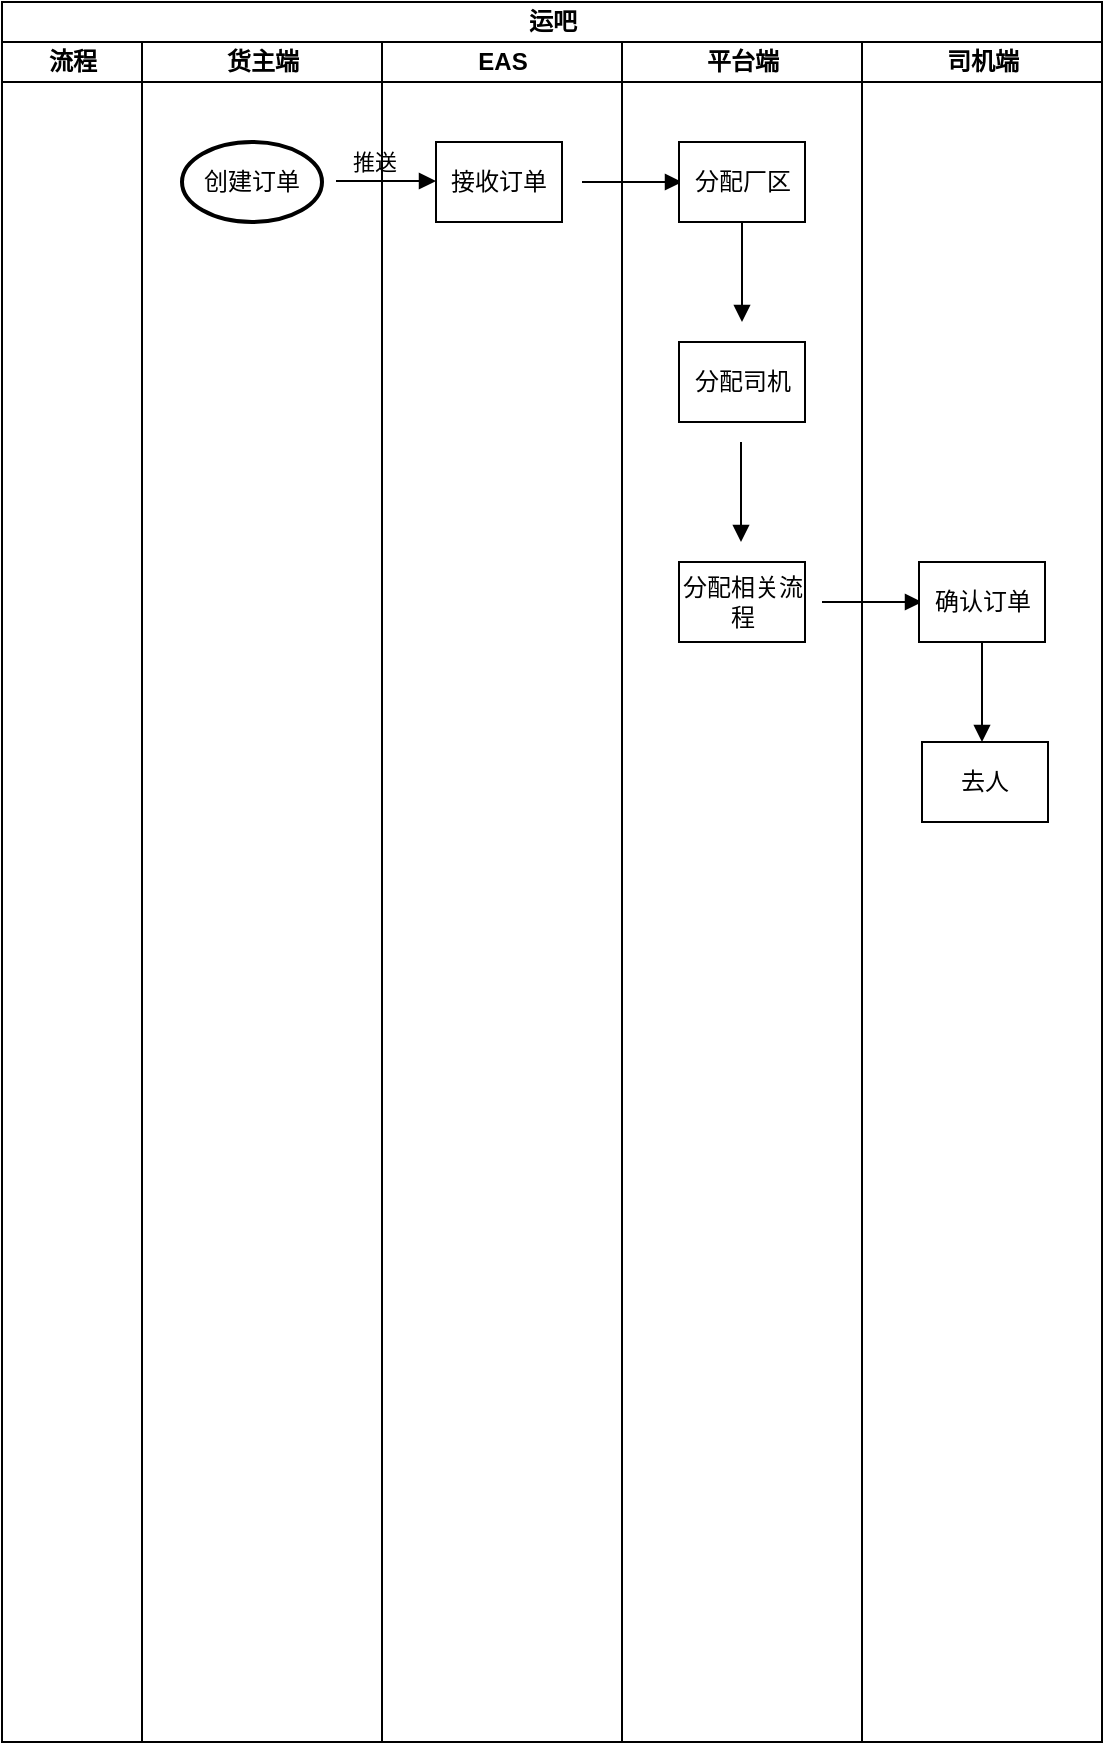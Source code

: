 <mxfile version="24.0.7" type="github">
  <diagram name="第 1 页" id="6Ek5gF5vfbowNyPaFsvs">
    <mxGraphModel dx="1499" dy="696" grid="1" gridSize="10" guides="1" tooltips="1" connect="1" arrows="1" fold="1" page="1" pageScale="1" pageWidth="827" pageHeight="1169" math="0" shadow="0">
      <root>
        <mxCell id="0" />
        <mxCell id="1" parent="0" />
        <mxCell id="_hP6UzmRf8JgqOq1aoif-5" value="运吧" style="swimlane;childLayout=stackLayout;resizeParent=1;resizeParentMax=0;startSize=20;html=1;movable=1;resizable=1;rotatable=1;deletable=1;editable=1;locked=0;connectable=1;" vertex="1" parent="1">
          <mxGeometry x="120" y="50" width="550" height="870" as="geometry">
            <mxRectangle x="120" y="30" width="60" height="30" as="alternateBounds" />
          </mxGeometry>
        </mxCell>
        <mxCell id="_hP6UzmRf8JgqOq1aoif-16" value="流程" style="swimlane;startSize=20;html=1;" vertex="1" parent="_hP6UzmRf8JgqOq1aoif-5">
          <mxGeometry y="20" width="70" height="850" as="geometry" />
        </mxCell>
        <mxCell id="_hP6UzmRf8JgqOq1aoif-6" value="货主端" style="swimlane;startSize=20;html=1;" vertex="1" parent="_hP6UzmRf8JgqOq1aoif-5">
          <mxGeometry x="70" y="20" width="120" height="850" as="geometry" />
        </mxCell>
        <mxCell id="_hP6UzmRf8JgqOq1aoif-17" value="创建订单" style="strokeWidth=2;html=1;shape=mxgraph.flowchart.start_1;whiteSpace=wrap;" vertex="1" parent="_hP6UzmRf8JgqOq1aoif-6">
          <mxGeometry x="20" y="50" width="70" height="40" as="geometry" />
        </mxCell>
        <mxCell id="_hP6UzmRf8JgqOq1aoif-26" value="" style="html=1;verticalAlign=bottom;endArrow=block;curved=0;rounded=0;" edge="1" parent="_hP6UzmRf8JgqOq1aoif-6">
          <mxGeometry width="80" relative="1" as="geometry">
            <mxPoint x="97" y="69.5" as="sourcePoint" />
            <mxPoint x="147" y="69.5" as="targetPoint" />
          </mxGeometry>
        </mxCell>
        <mxCell id="_hP6UzmRf8JgqOq1aoif-27" value="推送" style="edgeLabel;html=1;align=center;verticalAlign=middle;resizable=0;points=[];" vertex="1" connectable="0" parent="_hP6UzmRf8JgqOq1aoif-26">
          <mxGeometry x="-0.251" y="10" relative="1" as="geometry">
            <mxPoint as="offset" />
          </mxGeometry>
        </mxCell>
        <mxCell id="_hP6UzmRf8JgqOq1aoif-7" value="EAS" style="swimlane;startSize=20;html=1;" vertex="1" parent="_hP6UzmRf8JgqOq1aoif-5">
          <mxGeometry x="190" y="20" width="120" height="850" as="geometry" />
        </mxCell>
        <mxCell id="_hP6UzmRf8JgqOq1aoif-24" value="接收订单" style="whiteSpace=wrap;html=1;" vertex="1" parent="_hP6UzmRf8JgqOq1aoif-7">
          <mxGeometry x="27" y="50" width="63" height="40" as="geometry" />
        </mxCell>
        <mxCell id="_hP6UzmRf8JgqOq1aoif-28" value="" style="html=1;verticalAlign=bottom;endArrow=block;curved=0;rounded=0;" edge="1" parent="_hP6UzmRf8JgqOq1aoif-7">
          <mxGeometry width="80" relative="1" as="geometry">
            <mxPoint x="100" y="70" as="sourcePoint" />
            <mxPoint x="150" y="70" as="targetPoint" />
          </mxGeometry>
        </mxCell>
        <mxCell id="_hP6UzmRf8JgqOq1aoif-8" value="平台端" style="swimlane;startSize=20;html=1;" vertex="1" parent="_hP6UzmRf8JgqOq1aoif-5">
          <mxGeometry x="310" y="20" width="120" height="850" as="geometry" />
        </mxCell>
        <mxCell id="_hP6UzmRf8JgqOq1aoif-29" value="分配厂区" style="whiteSpace=wrap;html=1;" vertex="1" parent="_hP6UzmRf8JgqOq1aoif-8">
          <mxGeometry x="28.5" y="50" width="63" height="40" as="geometry" />
        </mxCell>
        <mxCell id="_hP6UzmRf8JgqOq1aoif-34" value="" style="html=1;verticalAlign=bottom;endArrow=block;curved=0;rounded=0;" edge="1" parent="_hP6UzmRf8JgqOq1aoif-8">
          <mxGeometry width="80" relative="1" as="geometry">
            <mxPoint x="60" y="90" as="sourcePoint" />
            <mxPoint x="60" y="140" as="targetPoint" />
          </mxGeometry>
        </mxCell>
        <mxCell id="_hP6UzmRf8JgqOq1aoif-35" value="分配司机" style="whiteSpace=wrap;html=1;" vertex="1" parent="_hP6UzmRf8JgqOq1aoif-8">
          <mxGeometry x="28.5" y="150" width="63" height="40" as="geometry" />
        </mxCell>
        <mxCell id="_hP6UzmRf8JgqOq1aoif-36" value="" style="html=1;verticalAlign=bottom;endArrow=block;curved=0;rounded=0;" edge="1" parent="_hP6UzmRf8JgqOq1aoif-8">
          <mxGeometry width="80" relative="1" as="geometry">
            <mxPoint x="59.5" y="200" as="sourcePoint" />
            <mxPoint x="59.5" y="250" as="targetPoint" />
          </mxGeometry>
        </mxCell>
        <mxCell id="_hP6UzmRf8JgqOq1aoif-37" value="分配相关流程" style="whiteSpace=wrap;html=1;" vertex="1" parent="_hP6UzmRf8JgqOq1aoif-8">
          <mxGeometry x="28.5" y="260" width="63" height="40" as="geometry" />
        </mxCell>
        <mxCell id="_hP6UzmRf8JgqOq1aoif-38" value="" style="html=1;verticalAlign=bottom;endArrow=block;curved=0;rounded=0;" edge="1" parent="_hP6UzmRf8JgqOq1aoif-8">
          <mxGeometry width="80" relative="1" as="geometry">
            <mxPoint x="100" y="280" as="sourcePoint" />
            <mxPoint x="150" y="280" as="targetPoint" />
          </mxGeometry>
        </mxCell>
        <mxCell id="_hP6UzmRf8JgqOq1aoif-15" value="司机端" style="swimlane;startSize=20;html=1;" vertex="1" parent="_hP6UzmRf8JgqOq1aoif-5">
          <mxGeometry x="430" y="20" width="120" height="850" as="geometry" />
        </mxCell>
        <mxCell id="_hP6UzmRf8JgqOq1aoif-39" value="确认订单" style="whiteSpace=wrap;html=1;" vertex="1" parent="_hP6UzmRf8JgqOq1aoif-15">
          <mxGeometry x="28.5" y="260" width="63" height="40" as="geometry" />
        </mxCell>
        <mxCell id="_hP6UzmRf8JgqOq1aoif-40" value="" style="html=1;verticalAlign=bottom;endArrow=block;curved=0;rounded=0;" edge="1" parent="_hP6UzmRf8JgqOq1aoif-15">
          <mxGeometry width="80" relative="1" as="geometry">
            <mxPoint x="60" y="300" as="sourcePoint" />
            <mxPoint x="60" y="350" as="targetPoint" />
          </mxGeometry>
        </mxCell>
        <mxCell id="_hP6UzmRf8JgqOq1aoif-41" value="去人" style="whiteSpace=wrap;html=1;" vertex="1" parent="_hP6UzmRf8JgqOq1aoif-15">
          <mxGeometry x="30" y="350" width="63" height="40" as="geometry" />
        </mxCell>
      </root>
    </mxGraphModel>
  </diagram>
</mxfile>
